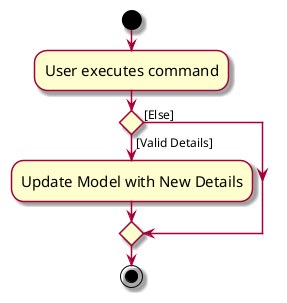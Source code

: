 @startuml
skin rose
skinparam ActivityFontSize 15
skinparam ArrowFontSize 12

start
:User executes command;

if () then ([Valid Details])
  :Update Model with New Details;
else ([Else])
endif
stop
@enduml





